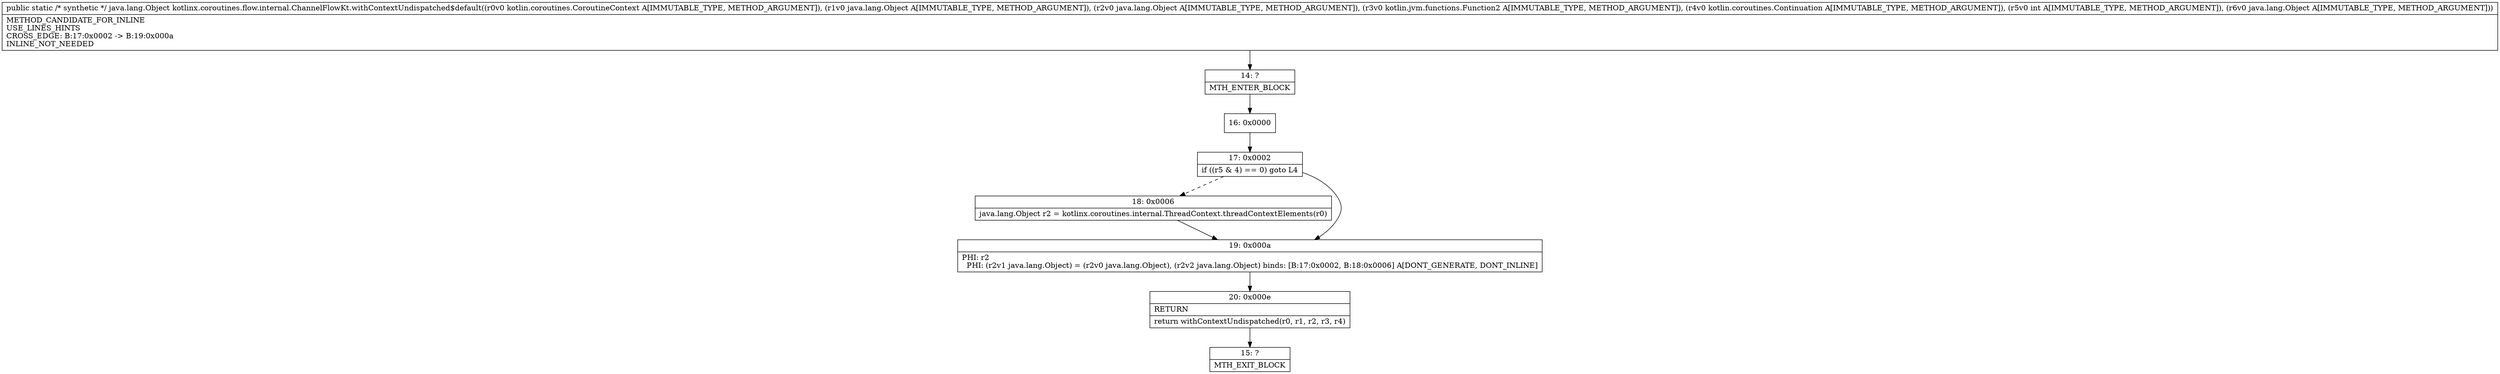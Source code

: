 digraph "CFG forkotlinx.coroutines.flow.internal.ChannelFlowKt.withContextUndispatched$default(Lkotlin\/coroutines\/CoroutineContext;Ljava\/lang\/Object;Ljava\/lang\/Object;Lkotlin\/jvm\/functions\/Function2;Lkotlin\/coroutines\/Continuation;ILjava\/lang\/Object;)Ljava\/lang\/Object;" {
Node_14 [shape=record,label="{14\:\ ?|MTH_ENTER_BLOCK\l}"];
Node_16 [shape=record,label="{16\:\ 0x0000}"];
Node_17 [shape=record,label="{17\:\ 0x0002|if ((r5 & 4) == 0) goto L4\l}"];
Node_18 [shape=record,label="{18\:\ 0x0006|java.lang.Object r2 = kotlinx.coroutines.internal.ThreadContext.threadContextElements(r0)\l}"];
Node_19 [shape=record,label="{19\:\ 0x000a|PHI: r2 \l  PHI: (r2v1 java.lang.Object) = (r2v0 java.lang.Object), (r2v2 java.lang.Object) binds: [B:17:0x0002, B:18:0x0006] A[DONT_GENERATE, DONT_INLINE]\l}"];
Node_20 [shape=record,label="{20\:\ 0x000e|RETURN\l|return withContextUndispatched(r0, r1, r2, r3, r4)\l}"];
Node_15 [shape=record,label="{15\:\ ?|MTH_EXIT_BLOCK\l}"];
MethodNode[shape=record,label="{public static \/* synthetic *\/ java.lang.Object kotlinx.coroutines.flow.internal.ChannelFlowKt.withContextUndispatched$default((r0v0 kotlin.coroutines.CoroutineContext A[IMMUTABLE_TYPE, METHOD_ARGUMENT]), (r1v0 java.lang.Object A[IMMUTABLE_TYPE, METHOD_ARGUMENT]), (r2v0 java.lang.Object A[IMMUTABLE_TYPE, METHOD_ARGUMENT]), (r3v0 kotlin.jvm.functions.Function2 A[IMMUTABLE_TYPE, METHOD_ARGUMENT]), (r4v0 kotlin.coroutines.Continuation A[IMMUTABLE_TYPE, METHOD_ARGUMENT]), (r5v0 int A[IMMUTABLE_TYPE, METHOD_ARGUMENT]), (r6v0 java.lang.Object A[IMMUTABLE_TYPE, METHOD_ARGUMENT]))  | METHOD_CANDIDATE_FOR_INLINE\lUSE_LINES_HINTS\lCROSS_EDGE: B:17:0x0002 \-\> B:19:0x000a\lINLINE_NOT_NEEDED\l}"];
MethodNode -> Node_14;Node_14 -> Node_16;
Node_16 -> Node_17;
Node_17 -> Node_18[style=dashed];
Node_17 -> Node_19;
Node_18 -> Node_19;
Node_19 -> Node_20;
Node_20 -> Node_15;
}

